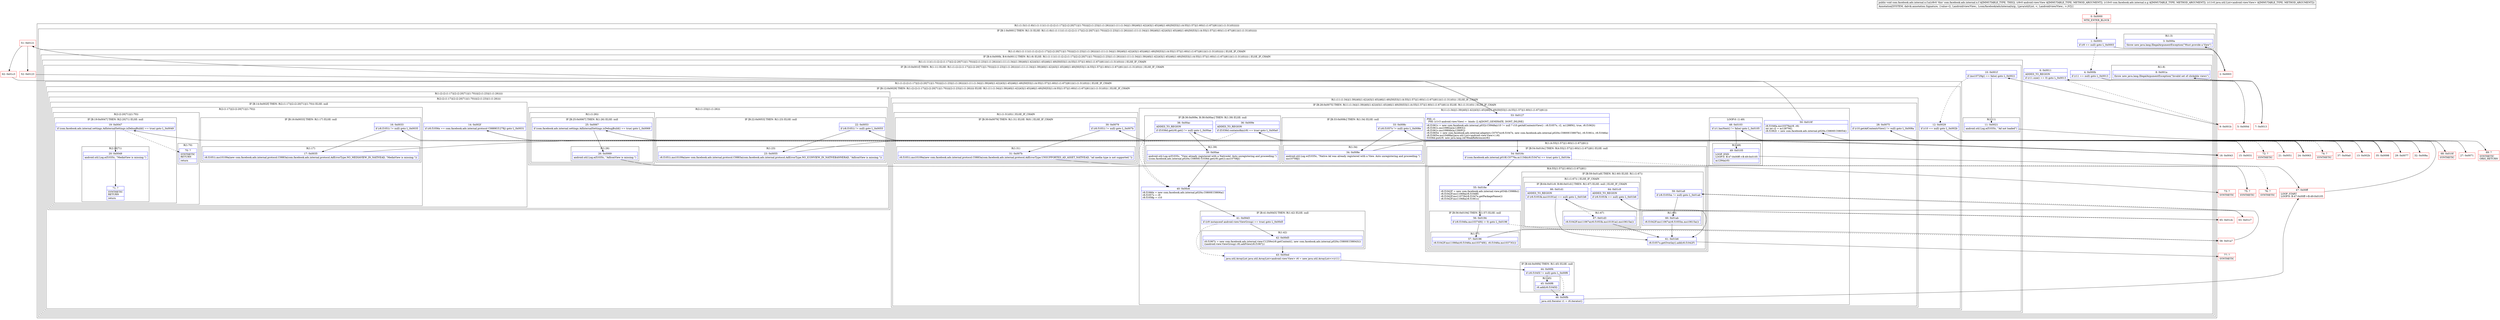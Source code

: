 digraph "CFG forcom.facebook.ads.internal.n.f.a(Landroid\/view\/View;Lcom\/facebook\/ads\/internal\/n\/g;Ljava\/util\/List;)V" {
subgraph cluster_Region_1231731318 {
label = "R(1:(1:3)(1:(1:8)(1:(1:11)(1:(1:(2:(2:(1:17)|(2:(2:20|71)|(1:70)))|(2:(1:23)|(1:(1:26)))))(1:(11:(1:34)|(1:39)|40|(1:42)|43|(1:45)|46|(1:49)|50|53|(1:(4:55|(1:57)|(1:60)(1:(1:67))|61)))(1:(1:31)(0)))))))";
node [shape=record,color=blue];
subgraph cluster_IfRegion_959613959 {
label = "IF [B:1:0x0001] THEN: R(1:3) ELSE: R(1:(1:8)(1:(1:11)(1:(1:(2:(2:(1:17)|(2:(2:20|71)|(1:70)))|(2:(1:23)|(1:(1:26)))))(1:(11:(1:34)|(1:39)|40|(1:42)|43|(1:45)|46|(1:49)|50|53|(1:(4:55|(1:57)|(1:60)(1:(1:67))|61)))(1:(1:31)(0))))))";
node [shape=record,color=blue];
Node_1 [shape=record,label="{1\:\ 0x0001|if (r9 == null) goto L_0x0003\l}"];
subgraph cluster_Region_1977382158 {
label = "R(1:3)";
node [shape=record,color=blue];
Node_3 [shape=record,label="{3\:\ 0x000a|throw new java.lang.IllegalArgumentException(\"Must provide a View\")\l}"];
}
subgraph cluster_Region_1219060400 {
label = "R(1:(1:8)(1:(1:11)(1:(1:(2:(2:(1:17)|(2:(2:20|71)|(1:70)))|(2:(1:23)|(1:(1:26)))))(1:(11:(1:34)|(1:39)|40|(1:42)|43|(1:45)|46|(1:49)|50|53|(1:(4:55|(1:57)|(1:60)(1:(1:67))|61)))(1:(1:31)(0)))))) | ELSE_IF_CHAIN\l";
node [shape=record,color=blue];
subgraph cluster_IfRegion_1410123993 {
label = "IF [B:4:0x000b, B:6:0x0011] THEN: R(1:8) ELSE: R(1:(1:11)(1:(1:(2:(2:(1:17)|(2:(2:20|71)|(1:70)))|(2:(1:23)|(1:(1:26)))))(1:(11:(1:34)|(1:39)|40|(1:42)|43|(1:45)|46|(1:49)|50|53|(1:(4:55|(1:57)|(1:60)(1:(1:67))|61)))(1:(1:31)(0))))) | ELSE_IF_CHAIN\l";
node [shape=record,color=blue];
Node_4 [shape=record,label="{4\:\ 0x000b|if (r11 == null) goto L_0x0013\l}"];
Node_6 [shape=record,label="{6\:\ 0x0011|ADDED_TO_REGION\l|if (r11.size() == 0) goto L_0x0013\l}"];
subgraph cluster_Region_2037593323 {
label = "R(1:8)";
node [shape=record,color=blue];
Node_8 [shape=record,label="{8\:\ 0x001a|throw new java.lang.IllegalArgumentException(\"Invalid set of clickable views\")\l}"];
}
subgraph cluster_Region_1863408334 {
label = "R(1:(1:11)(1:(1:(2:(2:(1:17)|(2:(2:20|71)|(1:70)))|(2:(1:23)|(1:(1:26)))))(1:(11:(1:34)|(1:39)|40|(1:42)|43|(1:45)|46|(1:49)|50|53|(1:(4:55|(1:57)|(1:60)(1:(1:67))|61)))(1:(1:31)(0))))) | ELSE_IF_CHAIN\l";
node [shape=record,color=blue];
subgraph cluster_IfRegion_1814960510 {
label = "IF [B:10:0x001f] THEN: R(1:11) ELSE: R(1:(1:(2:(2:(1:17)|(2:(2:20|71)|(1:70)))|(2:(1:23)|(1:(1:26)))))(1:(11:(1:34)|(1:39)|40|(1:42)|43|(1:45)|46|(1:49)|50|53|(1:(4:55|(1:57)|(1:60)(1:(1:67))|61)))(1:(1:31)(0)))) | ELSE_IF_CHAIN\l";
node [shape=record,color=blue];
Node_10 [shape=record,label="{10\:\ 0x001f|if (mo10729g() == false) goto L_0x0021\l}"];
subgraph cluster_Region_1591107106 {
label = "R(1:11)";
node [shape=record,color=blue];
Node_11 [shape=record,label="{11\:\ 0x0021|android.util.Log.e(f1035c, \"Ad not loaded\")\l}"];
}
subgraph cluster_Region_1046674815 {
label = "R(1:(1:(2:(2:(1:17)|(2:(2:20|71)|(1:70)))|(2:(1:23)|(1:(1:26)))))(1:(11:(1:34)|(1:39)|40|(1:42)|43|(1:45)|46|(1:49)|50|53|(1:(4:55|(1:57)|(1:60)(1:(1:67))|61)))(1:(1:31)(0)))) | ELSE_IF_CHAIN\l";
node [shape=record,color=blue];
subgraph cluster_IfRegion_1539311447 {
label = "IF [B:12:0x0029] THEN: R(1:(2:(2:(1:17)|(2:(2:20|71)|(1:70)))|(2:(1:23)|(1:(1:26))))) ELSE: R(1:(11:(1:34)|(1:39)|40|(1:42)|43|(1:45)|46|(1:49)|50|53|(1:(4:55|(1:57)|(1:60)(1:(1:67))|61)))(1:(1:31)(0))) | ELSE_IF_CHAIN\l";
node [shape=record,color=blue];
Node_12 [shape=record,label="{12\:\ 0x0029|if (r10 == null) goto L_0x002b\l}"];
subgraph cluster_Region_1194922168 {
label = "R(1:(2:(2:(1:17)|(2:(2:20|71)|(1:70)))|(2:(1:23)|(1:(1:26)))))";
node [shape=record,color=blue];
subgraph cluster_Region_728916275 {
label = "R(2:(2:(1:17)|(2:(2:20|71)|(1:70)))|(2:(1:23)|(1:(1:26))))";
node [shape=record,color=blue];
subgraph cluster_IfRegion_38991911 {
label = "IF [B:14:0x002f] THEN: R(2:(1:17)|(2:(2:20|71)|(1:70))) ELSE: null";
node [shape=record,color=blue];
Node_14 [shape=record,label="{14\:\ 0x002f|if (r8.f1056n == com.facebook.ads.internal.protocol.C0889f.f1278j) goto L_0x0031\l}"];
subgraph cluster_Region_1500757381 {
label = "R(2:(1:17)|(2:(2:20|71)|(1:70)))";
node [shape=record,color=blue];
subgraph cluster_IfRegion_1455475395 {
label = "IF [B:16:0x0033] THEN: R(1:17) ELSE: null";
node [shape=record,color=blue];
Node_16 [shape=record,label="{16\:\ 0x0033|if (r8.f1051i != null) goto L_0x0035\l}"];
subgraph cluster_Region_1854100177 {
label = "R(1:17)";
node [shape=record,color=blue];
Node_17 [shape=record,label="{17\:\ 0x0035|r8.f1051i.mo10109a(new com.facebook.ads.internal.protocol.C0883a(com.facebook.ads.internal.protocol.AdErrorType.NO_MEDIAVIEW_IN_NATIVEAD, \"MediaView is missing.\"))\l}"];
}
}
subgraph cluster_Region_2072321254 {
label = "R(2:(2:20|71)|(1:70))";
node [shape=record,color=blue];
subgraph cluster_IfRegion_1063131526 {
label = "IF [B:19:0x0047] THEN: R(2:20|71) ELSE: null";
node [shape=record,color=blue];
Node_19 [shape=record,label="{19\:\ 0x0047|if (com.facebook.ads.internal.settings.AdInternalSettings.isDebugBuild() == true) goto L_0x0049\l}"];
subgraph cluster_Region_1863867004 {
label = "R(2:20|71)";
node [shape=record,color=blue];
Node_20 [shape=record,label="{20\:\ 0x0049|android.util.Log.e(f1035c, \"MediaView is missing.\")\l}"];
Node_71 [shape=record,label="{71\:\ ?|SYNTHETIC\lRETURN\l|return\l}"];
}
}
subgraph cluster_Region_469338260 {
label = "R(1:70)";
node [shape=record,color=blue];
Node_70 [shape=record,label="{70\:\ ?|SYNTHETIC\lRETURN\l|return\l}"];
}
}
}
}
subgraph cluster_Region_1221117217 {
label = "R(2:(1:23)|(1:(1:26)))";
node [shape=record,color=blue];
subgraph cluster_IfRegion_127235991 {
label = "IF [B:22:0x0053] THEN: R(1:23) ELSE: null";
node [shape=record,color=blue];
Node_22 [shape=record,label="{22\:\ 0x0053|if (r8.f1051i != null) goto L_0x0055\l}"];
subgraph cluster_Region_712185507 {
label = "R(1:23)";
node [shape=record,color=blue];
Node_23 [shape=record,label="{23\:\ 0x0055|r8.f1051i.mo10109a(new com.facebook.ads.internal.protocol.C0883a(com.facebook.ads.internal.protocol.AdErrorType.NO_ICONVIEW_IN_NATIVEBANNERAD, \"AdIconView is missing.\"))\l}"];
}
}
subgraph cluster_Region_2098828881 {
label = "R(1:(1:26))";
node [shape=record,color=blue];
subgraph cluster_IfRegion_1945548062 {
label = "IF [B:25:0x0067] THEN: R(1:26) ELSE: null";
node [shape=record,color=blue];
Node_25 [shape=record,label="{25\:\ 0x0067|if (com.facebook.ads.internal.settings.AdInternalSettings.isDebugBuild() == true) goto L_0x0069\l}"];
subgraph cluster_Region_1609784632 {
label = "R(1:26)";
node [shape=record,color=blue];
Node_26 [shape=record,label="{26\:\ 0x0069|android.util.Log.e(f1035c, \"AdIconView is missing.\")\l}"];
}
}
}
}
}
}
subgraph cluster_Region_1829215851 {
label = "R(1:(11:(1:34)|(1:39)|40|(1:42)|43|(1:45)|46|(1:49)|50|53|(1:(4:55|(1:57)|(1:60)(1:(1:67))|61)))(1:(1:31)(0))) | ELSE_IF_CHAIN\l";
node [shape=record,color=blue];
subgraph cluster_IfRegion_1545414276 {
label = "IF [B:28:0x0075] THEN: R(11:(1:34)|(1:39)|40|(1:42)|43|(1:45)|46|(1:49)|50|53|(1:(4:55|(1:57)|(1:60)(1:(1:67))|61))) ELSE: R(1:(1:31)(0)) | ELSE_IF_CHAIN\l";
node [shape=record,color=blue];
Node_28 [shape=record,label="{28\:\ 0x0075|if (r10.getAdContentsView() != null) goto L_0x008a\l}"];
subgraph cluster_Region_2025033613 {
label = "R(11:(1:34)|(1:39)|40|(1:42)|43|(1:45)|46|(1:49)|50|53|(1:(4:55|(1:57)|(1:60)(1:(1:67))|61)))";
node [shape=record,color=blue];
subgraph cluster_IfRegion_444933724 {
label = "IF [B:33:0x008c] THEN: R(1:34) ELSE: null";
node [shape=record,color=blue];
Node_33 [shape=record,label="{33\:\ 0x008c|if (r8.f1057o != null) goto L_0x008e\l}"];
subgraph cluster_Region_1599775401 {
label = "R(1:34)";
node [shape=record,color=blue];
Node_34 [shape=record,label="{34\:\ 0x008e|android.util.Log.w(f1035c, \"Native Ad was already registered with a View. Auto unregistering and proceeding.\")\lmo10708J()\l}"];
}
}
subgraph cluster_IfRegion_251628527 {
label = "IF [B:36:0x009e, B:38:0x00ac] THEN: R(1:39) ELSE: null";
node [shape=record,color=blue];
Node_36 [shape=record,label="{36\:\ 0x009e|ADDED_TO_REGION\l|if (f1036d.containsKey(r9) == true) goto L_0x00a0\l}"];
Node_38 [shape=record,label="{38\:\ 0x00ac|ADDED_TO_REGION\l|if (f1036d.get(r9).get() != null) goto L_0x00ae\l}"];
subgraph cluster_Region_1004778930 {
label = "R(1:39)";
node [shape=record,color=blue];
Node_39 [shape=record,label="{39\:\ 0x00ae|android.util.Log.w(f1035c, \"View already registered with a NativeAd. Auto unregistering and proceeding.\")\l((com.facebook.ads.internal.p020n.C0800f) f1036d.get(r9).get()).mo10708J()\l}"];
}
}
Node_40 [shape=record,label="{40\:\ 0x00c6|r8.f1066x = new com.facebook.ads.internal.p020n.C0800f.C0806a()\lr8.f1057o = r9\lr8.f1058p = r10\l}"];
subgraph cluster_IfRegion_141022036 {
label = "IF [B:41:0x00d3] THEN: R(1:42) ELSE: null";
node [shape=record,color=blue];
Node_41 [shape=record,label="{41\:\ 0x00d3|if ((r9 instanceof android.view.ViewGroup) == true) goto L_0x00d5\l}"];
subgraph cluster_Region_35809051 {
label = "R(1:42)";
node [shape=record,color=blue];
Node_42 [shape=record,label="{42\:\ 0x00d5|r8.f1067y = new com.facebook.ads.internal.view.C1259w(r9.getContext(), new com.facebook.ads.internal.p020n.C0800f.C08043())\l((android.view.ViewGroup) r9).addView(r8.f1067y)\l}"];
}
}
Node_43 [shape=record,label="{43\:\ 0x00ed|java.util.ArrayList java.util.ArrayList\<android.view.View\> r6 = new java.util.ArrayList\<\>(r11)\l}"];
subgraph cluster_IfRegion_1894786115 {
label = "IF [B:44:0x00f4] THEN: R(1:45) ELSE: null";
node [shape=record,color=blue];
Node_44 [shape=record,label="{44\:\ 0x00f4|if (r8.f1045I != null) goto L_0x00f6\l}"];
subgraph cluster_Region_742142760 {
label = "R(1:45)";
node [shape=record,color=blue];
Node_45 [shape=record,label="{45\:\ 0x00f6|r6.add(r8.f1045I)\l}"];
}
}
Node_46 [shape=record,label="{46\:\ 0x00fb|java.util.Iterator r1 = r6.iterator()\l}"];
subgraph cluster_LoopRegion_1444434378 {
label = "LOOP:0: (1:49)";
node [shape=record,color=blue];
Node_48 [shape=record,label="{48\:\ 0x0103|if (r1.hasNext() != false) goto L_0x0105\l}"];
subgraph cluster_Region_1616106798 {
label = "R(1:49)";
node [shape=record,color=blue];
Node_49 [shape=record,label="{49\:\ 0x0105|LOOP_END\lLOOP:0: B:47:0x00ff\-\>B:49:0x0105\l|m1294a(r0)\l}"];
}
}
Node_50 [shape=record,label="{50\:\ 0x010f|r8.f1046a.mo10379a(r9, r6)\lint int r2 = m1287M()\lr8.f1062t = new com.facebook.ads.internal.p020n.C0800f.C08054()\l}"];
Node_53 [shape=record,label="{53\:\ 0x0127|PHI: r1 \l  PHI: (r1v3 android.view.View) =  binds: [] A[DONT_GENERATE, DONT_INLINE]\l|r8.f1061s = new com.facebook.ads.internal.p032r.C0948a(r10 != null ? r10.getAdContentsView() : r8.f1057o, r2, m1288N(), true, r8.f1062t)\lr8.f1061s.mo10982a(m1289O())\lr8.f1061s.mo10984b(m1290P())\lr8.f1065w = new com.facebook.ads.internal.adapters.C0707x(r8.f1047e, new com.facebook.ads.internal.p020n.C0800f.C0807b(), r8.f1061s, r8.f1046a)\lr8.f1065w.mo10488a((java.util.List\<android.view.View\>) r6)\lf1036d.put(r9, new java.lang.ref.WeakReference(r8))\l}"];
subgraph cluster_Region_1910008960 {
label = "R(1:(4:55|(1:57)|(1:60)(1:(1:67))|61))";
node [shape=record,color=blue];
subgraph cluster_IfRegion_8096964 {
label = "IF [B:54:0x016c] THEN: R(4:55|(1:57)|(1:60)(1:(1:67))|61) ELSE: null";
node [shape=record,color=blue];
Node_54 [shape=record,label="{54\:\ 0x016c|if (com.facebook.ads.internal.p018l.C0776a.m1134b(r8.f1047e) == true) goto L_0x016e\l}"];
subgraph cluster_Region_343481088 {
label = "R(4:55|(1:57)|(1:60)(1:(1:67))|61)";
node [shape=record,color=blue];
Node_55 [shape=record,label="{55\:\ 0x016e|r8.f1042F = new com.facebook.ads.internal.view.p034b.C0988c()\lr8.f1042F.mo11069a(r8.f1048f)\lr8.f1042F.mo11073b(r8.f1047e.getPackageName())\lr8.f1042F.mo11068a(r8.f1061s)\l}"];
subgraph cluster_IfRegion_1794987524 {
label = "IF [B:56:0x0194] THEN: R(1:57) ELSE: null";
node [shape=record,color=blue];
Node_56 [shape=record,label="{56\:\ 0x0194|if (r8.f1046a.mo10374H() \> 0) goto L_0x0196\l}"];
subgraph cluster_Region_1492360119 {
label = "R(1:57)";
node [shape=record,color=blue];
Node_57 [shape=record,label="{57\:\ 0x0196|r8.f1042F.mo11066a(r8.f1046a.mo10374H(), r8.f1046a.mo10373G())\l}"];
}
}
subgraph cluster_IfRegion_70394305 {
label = "IF [B:59:0x01a9] THEN: R(1:60) ELSE: R(1:(1:67))";
node [shape=record,color=blue];
Node_59 [shape=record,label="{59\:\ 0x01a9|if (r8.f1055m != null) goto L_0x01ab\l}"];
subgraph cluster_Region_1489996636 {
label = "R(1:60)";
node [shape=record,color=blue];
Node_60 [shape=record,label="{60\:\ 0x01ab|r8.f1042F.mo11067a(r8.f1055m.mo10615a())\l}"];
}
subgraph cluster_Region_1484958519 {
label = "R(1:(1:67)) | ELSE_IF_CHAIN\l";
node [shape=record,color=blue];
subgraph cluster_IfRegion_476626355 {
label = "IF [B:64:0x01c9, B:66:0x01d1] THEN: R(1:67) ELSE: null | ELSE_IF_CHAIN\l";
node [shape=record,color=blue];
Node_64 [shape=record,label="{64\:\ 0x01c9|ADDED_TO_REGION\l|if (r8.f1053k == null) goto L_0x01b6\l}"];
Node_66 [shape=record,label="{66\:\ 0x01d1|ADDED_TO_REGION\l|if (r8.f1053k.mo10191a() == null) goto L_0x01b6\l}"];
subgraph cluster_Region_155298774 {
label = "R(1:67)";
node [shape=record,color=blue];
Node_67 [shape=record,label="{67\:\ 0x01d3|r8.f1042F.mo11067a(r8.f1053k.mo10191a().mo10615a())\l}"];
}
}
}
}
Node_61 [shape=record,label="{61\:\ 0x01b6|r8.f1057o.getOverlay().add(r8.f1042F)\l}"];
}
}
}
}
subgraph cluster_Region_762336457 {
label = "R(1:(1:31)(0)) | ELSE_IF_CHAIN\l";
node [shape=record,color=blue];
subgraph cluster_IfRegion_1617332547 {
label = "IF [B:30:0x0079] THEN: R(1:31) ELSE: R(0) | ELSE_IF_CHAIN\l";
node [shape=record,color=blue];
Node_30 [shape=record,label="{30\:\ 0x0079|if (r8.f1051i != null) goto L_0x007b\l}"];
subgraph cluster_Region_968500697 {
label = "R(1:31)";
node [shape=record,color=blue];
Node_31 [shape=record,label="{31\:\ 0x007b|r8.f1051i.mo10109a(new com.facebook.ads.internal.protocol.C0883a(com.facebook.ads.internal.protocol.AdErrorType.UNSUPPORTED_AD_ASSET_NATIVEAD, \"ad media type is not supported.\"))\l}"];
}
subgraph cluster_Region_1033971235 {
label = "R(0)";
node [shape=record,color=blue];
}
}
}
}
}
}
}
}
}
}
}
}
}
Node_0 [shape=record,color=red,label="{0\:\ 0x0000|MTH_ENTER_BLOCK\l}"];
Node_2 [shape=record,color=red,label="{2\:\ 0x0003}"];
Node_5 [shape=record,color=red,label="{5\:\ 0x000d}"];
Node_7 [shape=record,color=red,label="{7\:\ 0x0013}"];
Node_9 [shape=record,color=red,label="{9\:\ 0x001b}"];
Node_13 [shape=record,color=red,label="{13\:\ 0x002b}"];
Node_15 [shape=record,color=red,label="{15\:\ 0x0031}"];
Node_18 [shape=record,color=red,label="{18\:\ 0x0043}"];
Node_21 [shape=record,color=red,label="{21\:\ 0x0051}"];
Node_24 [shape=record,color=red,label="{24\:\ 0x0063}"];
Node_27 [shape=record,color=red,label="{27\:\ 0x0071}"];
Node_29 [shape=record,color=red,label="{29\:\ 0x0077}"];
Node_32 [shape=record,color=red,label="{32\:\ 0x008a}"];
Node_35 [shape=record,color=red,label="{35\:\ 0x0098}"];
Node_37 [shape=record,color=red,label="{37\:\ 0x00a0}"];
Node_47 [shape=record,color=red,label="{47\:\ 0x00ff|LOOP_START\lLOOP:0: B:47:0x00ff\-\>B:49:0x0105\l}"];
Node_51 [shape=record,color=red,label="{51\:\ 0x0121}"];
Node_52 [shape=record,color=red,label="{52\:\ 0x0123}"];
Node_58 [shape=record,color=red,label="{58\:\ 0x01a7}"];
Node_62 [shape=record,color=red,label="{62\:\ 0x01c3}"];
Node_63 [shape=record,color=red,label="{63\:\ 0x01c7}"];
Node_65 [shape=record,color=red,label="{65\:\ 0x01cb}"];
Node_68 [shape=record,color=red,label="{68\:\ 0x010f|SYNTHETIC\l}"];
Node_69 [shape=record,color=red,label="{69\:\ ?|SYNTHETIC\lORIG_RETURN\l}"];
Node_72 [shape=record,color=red,label="{72\:\ ?|SYNTHETIC\l}"];
Node_73 [shape=record,color=red,label="{73\:\ ?|SYNTHETIC\l}"];
Node_74 [shape=record,color=red,label="{74\:\ ?|SYNTHETIC\l}"];
Node_75 [shape=record,color=red,label="{75\:\ ?|SYNTHETIC\l}"];
Node_76 [shape=record,color=red,label="{76\:\ ?|SYNTHETIC\l}"];
Node_77 [shape=record,color=red,label="{77\:\ ?|SYNTHETIC\l}"];
MethodNode[shape=record,label="{public void com.facebook.ads.internal.n.f.a((r8v0 'this' com.facebook.ads.internal.n.f A[IMMUTABLE_TYPE, THIS]), (r9v0 android.view.View A[IMMUTABLE_TYPE, METHOD_ARGUMENT]), (r10v0 com.facebook.ads.internal.n.g A[IMMUTABLE_TYPE, METHOD_ARGUMENT]), (r11v0 java.util.List\<android.view.View\> A[IMMUTABLE_TYPE, METHOD_ARGUMENT]))  | Annotation[SYSTEM, dalvik.annotation.Signature, \{value=[(, Landroid\/view\/View;, Lcom\/facebook\/ads\/internal\/n\/g;, Ljava\/util\/List, \<, Landroid\/view\/View;, \>;)V]\}]\l}"];
MethodNode -> Node_0;
Node_1 -> Node_2;
Node_1 -> Node_4[style=dashed];
Node_4 -> Node_5[style=dashed];
Node_4 -> Node_7;
Node_6 -> Node_7;
Node_6 -> Node_9[style=dashed];
Node_10 -> Node_11;
Node_10 -> Node_12[style=dashed];
Node_11 -> Node_69;
Node_12 -> Node_13;
Node_12 -> Node_27[style=dashed];
Node_14 -> Node_15;
Node_14 -> Node_21[style=dashed];
Node_16 -> Node_17;
Node_16 -> Node_18[style=dashed];
Node_17 -> Node_18;
Node_19 -> Node_20;
Node_19 -> Node_70[style=dashed];
Node_20 -> Node_71;
Node_22 -> Node_23;
Node_22 -> Node_24[style=dashed];
Node_23 -> Node_24;
Node_25 -> Node_26;
Node_25 -> Node_72[style=dashed];
Node_26 -> Node_73;
Node_28 -> Node_29[style=dashed];
Node_28 -> Node_32;
Node_33 -> Node_34;
Node_33 -> Node_35[style=dashed];
Node_34 -> Node_35;
Node_36 -> Node_37;
Node_36 -> Node_40[style=dashed];
Node_38 -> Node_39;
Node_38 -> Node_40[style=dashed];
Node_39 -> Node_40;
Node_40 -> Node_41;
Node_41 -> Node_42;
Node_41 -> Node_43[style=dashed];
Node_42 -> Node_43;
Node_43 -> Node_44;
Node_44 -> Node_45;
Node_44 -> Node_46[style=dashed];
Node_45 -> Node_46;
Node_46 -> Node_47;
Node_48 -> Node_49;
Node_48 -> Node_68[style=dashed];
Node_49 -> Node_47;
Node_50 -> Node_51;
Node_53 -> Node_54;
Node_54 -> Node_55;
Node_54 -> Node_76[style=dashed];
Node_55 -> Node_56;
Node_56 -> Node_57;
Node_56 -> Node_58[style=dashed];
Node_57 -> Node_58;
Node_59 -> Node_60;
Node_59 -> Node_63[style=dashed];
Node_60 -> Node_61;
Node_64 -> Node_61;
Node_64 -> Node_65[style=dashed];
Node_66 -> Node_61;
Node_66 -> Node_67[style=dashed];
Node_67 -> Node_61;
Node_61 -> Node_77;
Node_30 -> Node_31;
Node_30 -> Node_74[style=dashed];
Node_31 -> Node_75;
Node_0 -> Node_1;
Node_2 -> Node_3;
Node_5 -> Node_6;
Node_7 -> Node_8;
Node_9 -> Node_10;
Node_13 -> Node_14;
Node_15 -> Node_16;
Node_18 -> Node_19;
Node_21 -> Node_22;
Node_24 -> Node_25;
Node_27 -> Node_28;
Node_29 -> Node_30;
Node_32 -> Node_33;
Node_35 -> Node_36;
Node_37 -> Node_38;
Node_47 -> Node_48;
Node_51 -> Node_52;
Node_51 -> Node_62;
Node_52 -> Node_53;
Node_58 -> Node_59;
Node_62 -> Node_53;
Node_63 -> Node_64;
Node_65 -> Node_66;
Node_68 -> Node_50;
}

